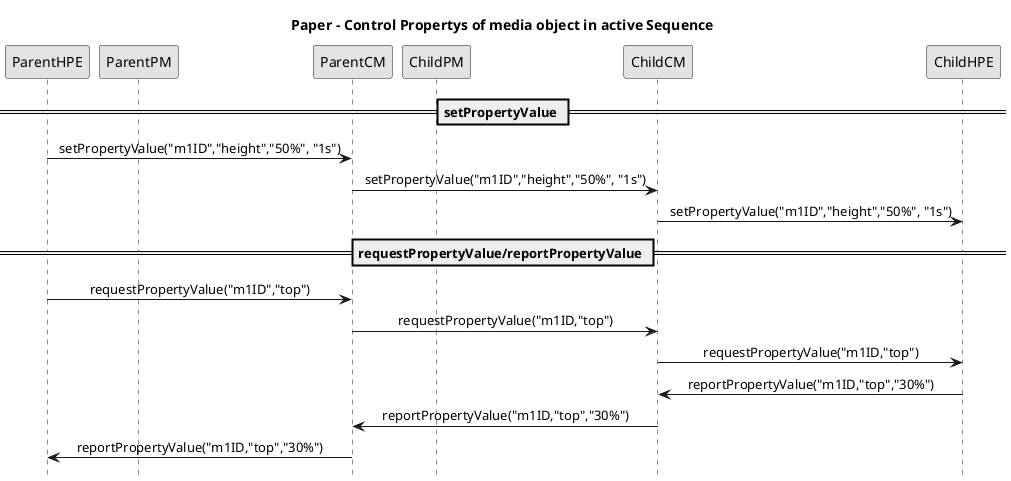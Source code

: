 ''''''''''''''''''Begining PLANTUML params'''''''''''''''''
@startuml
hide footbox
skinparam monochrome true
skinparam sequenceMessageAlign center

participant ParentHPE
participant ParentPM
participant ParentCM
participant ChildPM
participant ChildCM
participant ChildHPE

''''''''''''''''''Paper - Control Propertys of media object in active Sequence'''''''''''''''''
title Paper - Control Propertys of media object in active Sequence
== setPropertyValue ==
ParentHPE->ParentCM: setPropertyValue("m1ID","height","50%", "1s")
ParentCM->ChildCM: setPropertyValue("m1ID","height","50%", "1s")
ChildCM->ChildHPE: setPropertyValue("m1ID","height","50%", "1s")
== requestPropertyValue/reportPropertyValue ==
ParentHPE->ParentCM: requestPropertyValue("m1ID","top")
ParentCM->ChildCM: requestPropertyValue("m1ID,"top")
ChildCM->ChildHPE: requestPropertyValue("m1ID,"top")
ChildHPE->ChildCM: reportPropertyValue("m1ID,"top","30%")
ChildCM->ParentCM: reportPropertyValue("m1ID,"top","30%")
ParentCM->ParentHPE: reportPropertyValue("m1ID,"top","30%")

''''''''''''''''''Ending PLANTUML params'''''''''''''''''
@enduml